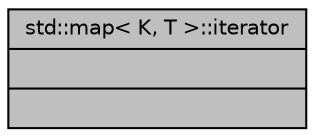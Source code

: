 digraph "std::map&lt; K, T &gt;::iterator"
{
  edge [fontname="Helvetica",fontsize="10",labelfontname="Helvetica",labelfontsize="10"];
  node [fontname="Helvetica",fontsize="10",shape=record];
  Node614 [label="{std::map\< K, T \>::iterator\n||}",height=0.2,width=0.4,color="black", fillcolor="grey75", style="filled", fontcolor="black"];
}

